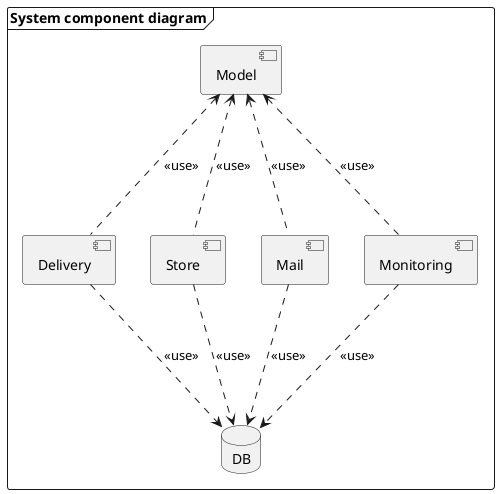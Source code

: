 @startuml "System component diagram"
frame "System component diagram"{
    [Delivery]

    [Model]
    [Model] <... [Store] : <<use>>
    [Model] <... [Delivery] : <<use>>
    [Model] <... [Mail] : <<use>>
    [Model] <... [Monitoring] : <<use>>

    database DB {
        [Store] ...> DB : <<use>>
        [Delivery] ...> DB : <<use>>
        [Mail] ...> DB : <<use>>
        [Monitoring] ...> DB : <<use>>
    }
}
@enduml